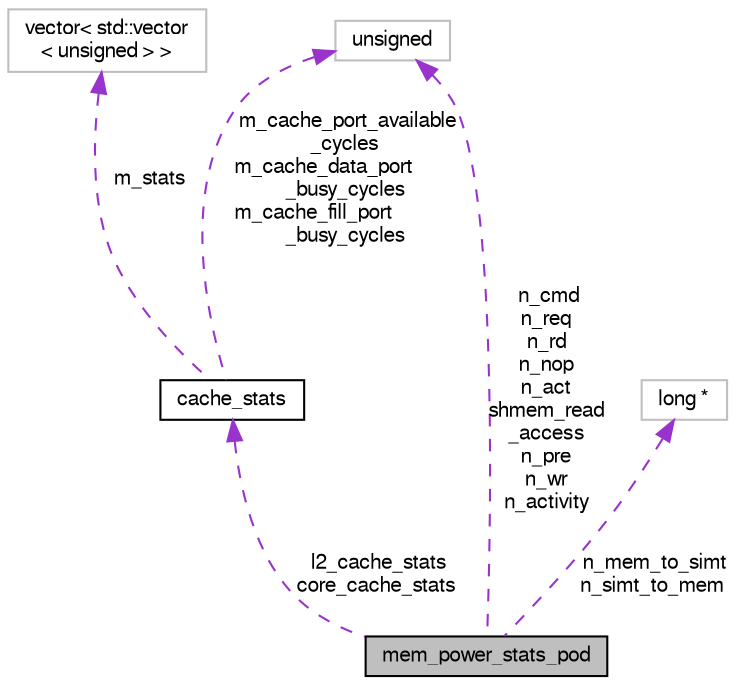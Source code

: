 digraph "mem_power_stats_pod"
{
  bgcolor="transparent";
  edge [fontname="FreeSans",fontsize="10",labelfontname="FreeSans",labelfontsize="10"];
  node [fontname="FreeSans",fontsize="10",shape=record];
  Node2 [label="mem_power_stats_pod",height=0.2,width=0.4,color="black", fillcolor="grey75", style="filled", fontcolor="black"];
  Node3 -> Node2 [dir="back",color="darkorchid3",fontsize="10",style="dashed",label=" l2_cache_stats\ncore_cache_stats" ,fontname="FreeSans"];
  Node3 [label="cache_stats",height=0.2,width=0.4,color="black",URL="$classcache__stats.html"];
  Node4 -> Node3 [dir="back",color="darkorchid3",fontsize="10",style="dashed",label=" m_stats" ,fontname="FreeSans"];
  Node4 [label="vector\< std::vector\l\< unsigned \> \>",height=0.2,width=0.4,color="grey75"];
  Node5 -> Node3 [dir="back",color="darkorchid3",fontsize="10",style="dashed",label=" m_cache_port_available\l_cycles\nm_cache_data_port\l_busy_cycles\nm_cache_fill_port\l_busy_cycles" ,fontname="FreeSans"];
  Node5 [label="unsigned",height=0.2,width=0.4,color="grey75"];
  Node6 -> Node2 [dir="back",color="darkorchid3",fontsize="10",style="dashed",label=" n_mem_to_simt\nn_simt_to_mem" ,fontname="FreeSans"];
  Node6 [label="long *",height=0.2,width=0.4,color="grey75"];
  Node5 -> Node2 [dir="back",color="darkorchid3",fontsize="10",style="dashed",label=" n_cmd\nn_req\nn_rd\nn_nop\nn_act\nshmem_read\l_access\nn_pre\nn_wr\nn_activity" ,fontname="FreeSans"];
}
